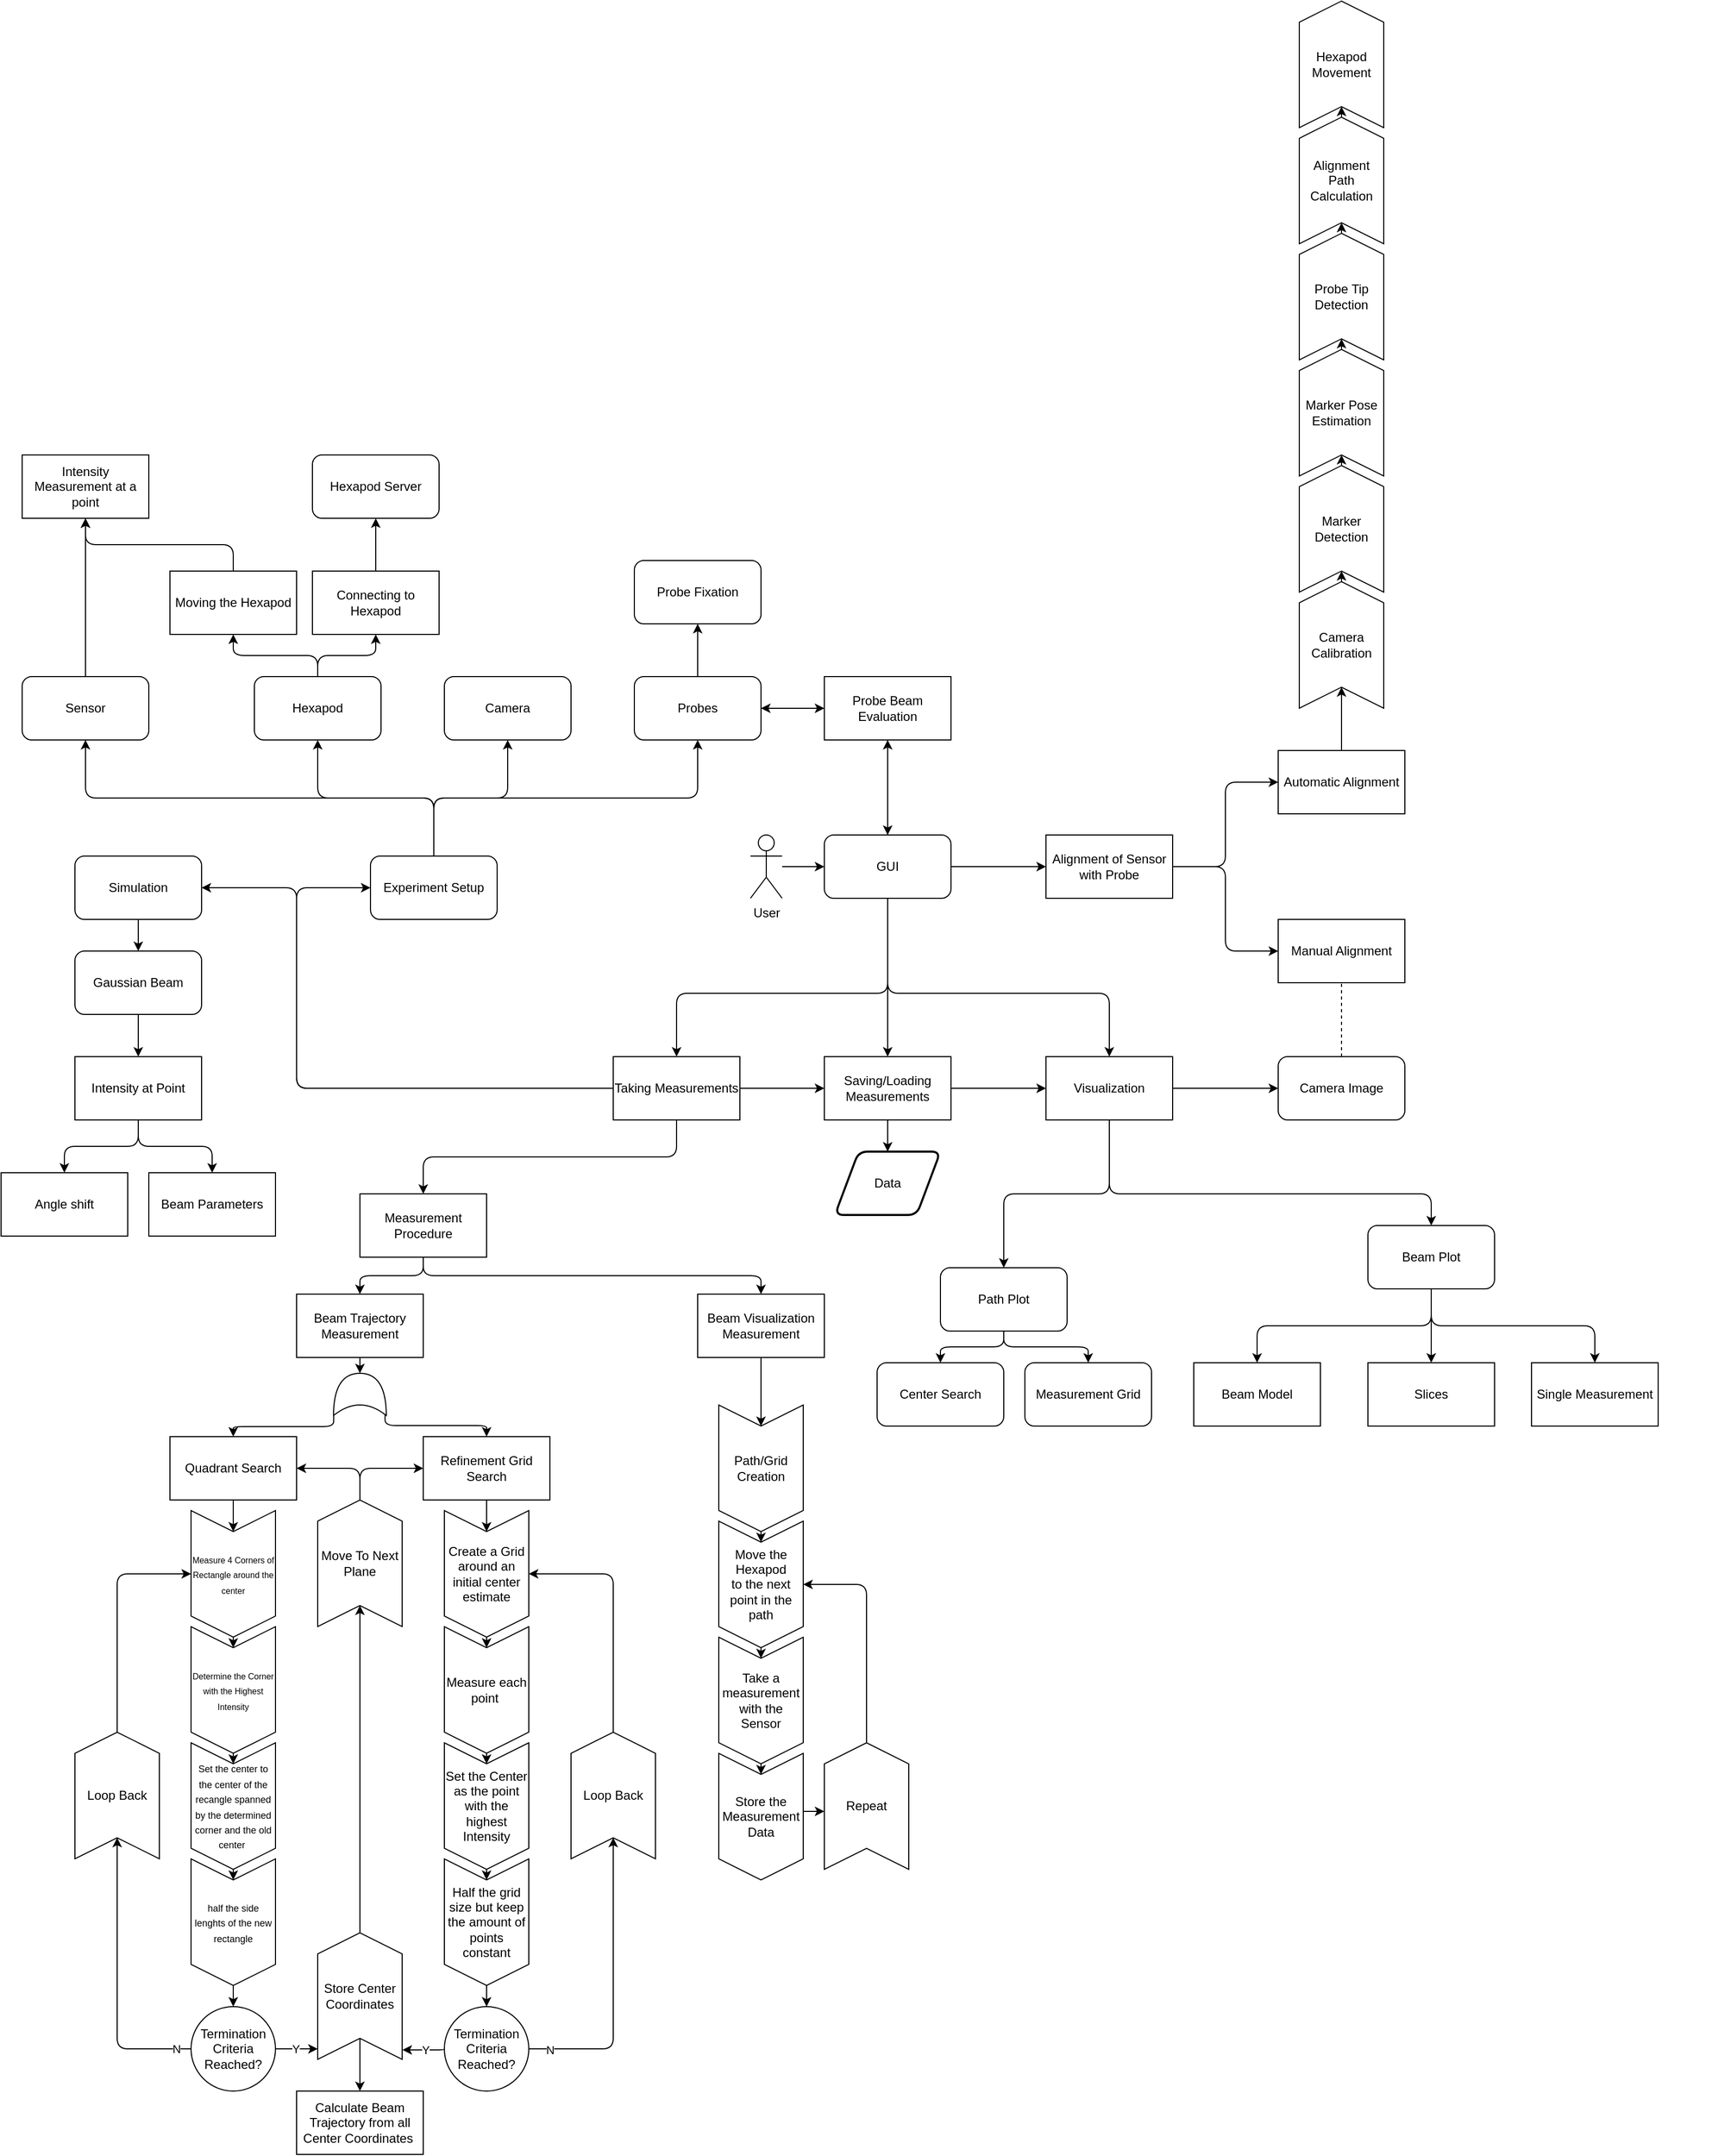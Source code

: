 <mxfile>
    <diagram id="TS_DynfxJLJuODf9JqUP" name="Page-1">
        <mxGraphModel dx="1207" dy="1370" grid="1" gridSize="10" guides="1" tooltips="1" connect="1" arrows="1" fold="1" page="1" pageScale="1" pageWidth="850" pageHeight="1100" math="0" shadow="0">
            <root>
                <mxCell id="0"/>
                <mxCell id="1" parent="0"/>
                <mxCell id="14" style="edgeStyle=elbowEdgeStyle;html=1;exitX=0.5;exitY=1;exitDx=0;exitDy=0;entryX=0.5;entryY=0;entryDx=0;entryDy=0;elbow=vertical;" edge="1" parent="1" source="28" target="29">
                    <mxGeometry relative="1" as="geometry">
                        <mxPoint y="-80" as="sourcePoint"/>
                        <mxPoint x="-100" y="50" as="targetPoint"/>
                        <Array as="points">
                            <mxPoint x="-220" y="-10"/>
                        </Array>
                    </mxGeometry>
                </mxCell>
                <mxCell id="16" style="edgeStyle=elbowEdgeStyle;html=1;entryX=0.5;entryY=0;entryDx=0;entryDy=0;elbow=vertical;" edge="1" parent="1" target="30">
                    <mxGeometry relative="1" as="geometry">
                        <mxPoint y="-90" as="sourcePoint"/>
                        <mxPoint x="210" y="50" as="targetPoint"/>
                        <Array as="points">
                            <mxPoint x="100" y="-10"/>
                        </Array>
                    </mxGeometry>
                </mxCell>
                <mxCell id="17" value="Data" style="shape=parallelogram;html=1;strokeWidth=2;perimeter=parallelogramPerimeter;whiteSpace=wrap;rounded=1;arcSize=17;size=0.225;" vertex="1" parent="1">
                    <mxGeometry x="-50" y="140" width="100" height="60" as="geometry"/>
                </mxCell>
                <mxCell id="21" value="Measurement Grid" style="rounded=1;whiteSpace=wrap;html=1;" vertex="1" parent="1">
                    <mxGeometry x="130" y="340" width="120" height="60" as="geometry"/>
                </mxCell>
                <mxCell id="111" style="edgeStyle=elbowEdgeStyle;elbow=vertical;html=1;exitX=0.5;exitY=0;exitDx=0;exitDy=0;" edge="1" parent="1" source="23" target="110">
                    <mxGeometry relative="1" as="geometry"/>
                </mxCell>
                <mxCell id="23" value="Connecting to Hexapod" style="rounded=0;whiteSpace=wrap;html=1;" vertex="1" parent="1">
                    <mxGeometry x="-545" y="-410" width="120" height="60" as="geometry"/>
                </mxCell>
                <mxCell id="132" style="edgeStyle=elbowEdgeStyle;elbow=vertical;html=1;" edge="1" parent="1" source="24" target="97">
                    <mxGeometry relative="1" as="geometry"/>
                </mxCell>
                <mxCell id="133" style="edgeStyle=elbowEdgeStyle;elbow=vertical;html=1;" edge="1" parent="1" source="24" target="28">
                    <mxGeometry relative="1" as="geometry"/>
                </mxCell>
                <mxCell id="24" value="Probe Beam Evaluation" style="rounded=0;whiteSpace=wrap;html=1;" vertex="1" parent="1">
                    <mxGeometry x="-60" y="-310" width="120" height="60" as="geometry"/>
                </mxCell>
                <mxCell id="134" style="edgeStyle=elbowEdgeStyle;elbow=vertical;html=1;" edge="1" parent="1" source="28" target="24">
                    <mxGeometry relative="1" as="geometry"/>
                </mxCell>
                <mxCell id="139" style="edgeStyle=elbowEdgeStyle;elbow=vertical;html=1;entryX=0;entryY=0.5;entryDx=0;entryDy=0;" edge="1" parent="1" source="28" target="123">
                    <mxGeometry relative="1" as="geometry"/>
                </mxCell>
                <mxCell id="180" style="edgeStyle=elbowEdgeStyle;elbow=vertical;html=1;entryX=0.5;entryY=0;entryDx=0;entryDy=0;" edge="1" parent="1" source="28" target="53">
                    <mxGeometry relative="1" as="geometry"/>
                </mxCell>
                <mxCell id="28" value="GUI" style="rounded=1;whiteSpace=wrap;html=1;" vertex="1" parent="1">
                    <mxGeometry x="-60" y="-160" width="120" height="60" as="geometry"/>
                </mxCell>
                <mxCell id="60" style="edgeStyle=elbowEdgeStyle;elbow=vertical;html=1;entryX=0;entryY=0.5;entryDx=0;entryDy=0;" edge="1" parent="1" source="29" target="53">
                    <mxGeometry relative="1" as="geometry"/>
                </mxCell>
                <mxCell id="99" style="edgeStyle=elbowEdgeStyle;elbow=vertical;html=1;entryX=0;entryY=0.5;entryDx=0;entryDy=0;" edge="1" parent="1" source="29" target="48">
                    <mxGeometry relative="1" as="geometry">
                        <Array as="points">
                            <mxPoint x="-560" y="-10"/>
                        </Array>
                    </mxGeometry>
                </mxCell>
                <mxCell id="121" style="edgeStyle=elbowEdgeStyle;html=1;entryX=1;entryY=0.5;entryDx=0;entryDy=0;" edge="1" parent="1" source="29" target="50">
                    <mxGeometry relative="1" as="geometry">
                        <Array as="points">
                            <mxPoint x="-560" y="-10"/>
                        </Array>
                    </mxGeometry>
                </mxCell>
                <mxCell id="181" style="edgeStyle=elbowEdgeStyle;elbow=vertical;html=1;entryX=0.5;entryY=0;entryDx=0;entryDy=0;" edge="1" parent="1" source="29" target="122">
                    <mxGeometry relative="1" as="geometry"/>
                </mxCell>
                <mxCell id="29" value="Taking Measurements" style="rounded=0;whiteSpace=wrap;html=1;" vertex="1" parent="1">
                    <mxGeometry x="-260" y="50" width="120" height="60" as="geometry"/>
                </mxCell>
                <mxCell id="38" style="edgeStyle=none;html=1;" edge="1" parent="1" source="30">
                    <mxGeometry relative="1" as="geometry">
                        <mxPoint x="260" y="84.545" as="targetPoint"/>
                    </mxGeometry>
                </mxCell>
                <mxCell id="42" style="edgeStyle=elbowEdgeStyle;html=1;entryX=0.5;entryY=0;entryDx=0;entryDy=0;exitX=0.5;exitY=1;exitDx=0;exitDy=0;elbow=vertical;" edge="1" parent="1" source="30" target="35">
                    <mxGeometry relative="1" as="geometry">
                        <Array as="points">
                            <mxPoint x="360" y="180"/>
                        </Array>
                    </mxGeometry>
                </mxCell>
                <mxCell id="43" style="edgeStyle=elbowEdgeStyle;elbow=vertical;html=1;entryX=0.5;entryY=0;entryDx=0;entryDy=0;" edge="1" parent="1" source="30" target="34">
                    <mxGeometry relative="1" as="geometry"/>
                </mxCell>
                <mxCell id="116" style="edgeStyle=elbowEdgeStyle;elbow=vertical;html=1;entryX=0;entryY=0.5;entryDx=0;entryDy=0;" edge="1" parent="1" source="30" target="20">
                    <mxGeometry relative="1" as="geometry"/>
                </mxCell>
                <mxCell id="30" value="Visualization" style="rounded=0;whiteSpace=wrap;html=1;" vertex="1" parent="1">
                    <mxGeometry x="150" y="50" width="120" height="60" as="geometry"/>
                </mxCell>
                <mxCell id="66" style="edgeStyle=elbowEdgeStyle;elbow=vertical;html=1;entryX=0.5;entryY=0;entryDx=0;entryDy=0;" edge="1" parent="1" source="34" target="21">
                    <mxGeometry relative="1" as="geometry"/>
                </mxCell>
                <mxCell id="68" style="edgeStyle=elbowEdgeStyle;elbow=vertical;html=1;entryX=0.5;entryY=0;entryDx=0;entryDy=0;" edge="1" parent="1" source="34" target="67">
                    <mxGeometry relative="1" as="geometry"/>
                </mxCell>
                <mxCell id="34" value="Path Plot" style="rounded=1;whiteSpace=wrap;html=1;" vertex="1" parent="1">
                    <mxGeometry x="50" y="250" width="120" height="60" as="geometry"/>
                </mxCell>
                <mxCell id="245" style="edgeStyle=elbowEdgeStyle;elbow=vertical;html=1;" edge="1" parent="1" source="46" target="28">
                    <mxGeometry relative="1" as="geometry"/>
                </mxCell>
                <mxCell id="46" value="User&lt;div&gt;&lt;br&gt;&lt;/div&gt;" style="shape=umlActor;verticalLabelPosition=bottom;verticalAlign=top;html=1;outlineConnect=0;" vertex="1" parent="1">
                    <mxGeometry x="-130" y="-160" width="30" height="60" as="geometry"/>
                </mxCell>
                <mxCell id="100" style="edgeStyle=elbowEdgeStyle;elbow=vertical;html=1;exitX=0.5;exitY=0;exitDx=0;exitDy=0;entryX=0.5;entryY=1;entryDx=0;entryDy=0;" edge="1" parent="1" source="48" target="98">
                    <mxGeometry relative="1" as="geometry"/>
                </mxCell>
                <mxCell id="101" style="edgeStyle=elbowEdgeStyle;elbow=vertical;html=1;exitX=0.5;exitY=0;exitDx=0;exitDy=0;entryX=0.5;entryY=1;entryDx=0;entryDy=0;" edge="1" parent="1" source="48" target="95">
                    <mxGeometry relative="1" as="geometry"/>
                </mxCell>
                <mxCell id="102" style="edgeStyle=elbowEdgeStyle;elbow=vertical;html=1;entryX=0.5;entryY=1;entryDx=0;entryDy=0;" edge="1" parent="1" source="48" target="96">
                    <mxGeometry relative="1" as="geometry"/>
                </mxCell>
                <mxCell id="129" style="edgeStyle=elbowEdgeStyle;elbow=vertical;html=1;entryX=0.5;entryY=1;entryDx=0;entryDy=0;" edge="1" parent="1" source="48" target="97">
                    <mxGeometry relative="1" as="geometry"/>
                </mxCell>
                <mxCell id="48" value="Experiment Setup" style="rounded=1;whiteSpace=wrap;html=1;" vertex="1" parent="1">
                    <mxGeometry x="-490" y="-140" width="120" height="60" as="geometry"/>
                </mxCell>
                <mxCell id="54" style="edgeStyle=elbowEdgeStyle;elbow=vertical;html=1;exitX=0.5;exitY=1;exitDx=0;exitDy=0;entryX=0.5;entryY=0;entryDx=0;entryDy=0;" edge="1" parent="1" source="53" target="17">
                    <mxGeometry relative="1" as="geometry"/>
                </mxCell>
                <mxCell id="58" style="edgeStyle=elbowEdgeStyle;elbow=vertical;html=1;entryX=0;entryY=0.5;entryDx=0;entryDy=0;" edge="1" parent="1" source="53" target="30">
                    <mxGeometry relative="1" as="geometry"/>
                </mxCell>
                <mxCell id="53" value="Saving/Loading&lt;br&gt;Measurements" style="rounded=0;whiteSpace=wrap;html=1;" vertex="1" parent="1">
                    <mxGeometry x="-60" y="50" width="120" height="60" as="geometry"/>
                </mxCell>
                <mxCell id="65" value="" style="group;rounded=0;" vertex="1" connectable="0" parent="1">
                    <mxGeometry x="290" y="210" width="490" height="190" as="geometry"/>
                </mxCell>
                <mxCell id="31" value="Slices" style="rounded=0;whiteSpace=wrap;html=1;" vertex="1" parent="65">
                    <mxGeometry x="165" y="130" width="120" height="60" as="geometry"/>
                </mxCell>
                <mxCell id="32" value="Single Measurement" style="rounded=0;whiteSpace=wrap;html=1;" vertex="1" parent="65">
                    <mxGeometry x="320" y="130" width="120" height="60" as="geometry"/>
                </mxCell>
                <mxCell id="33" value="Beam Model" style="rounded=0;whiteSpace=wrap;html=1;" vertex="1" parent="65">
                    <mxGeometry y="130" width="120" height="60" as="geometry"/>
                </mxCell>
                <mxCell id="62" style="edgeStyle=elbowEdgeStyle;elbow=vertical;html=1;exitX=0.5;exitY=1;exitDx=0;exitDy=0;" edge="1" parent="65" source="35" target="32">
                    <mxGeometry relative="1" as="geometry"/>
                </mxCell>
                <mxCell id="63" style="edgeStyle=elbowEdgeStyle;elbow=vertical;html=1;exitX=0.5;exitY=1;exitDx=0;exitDy=0;entryX=0.5;entryY=0;entryDx=0;entryDy=0;" edge="1" parent="65" source="35" target="31">
                    <mxGeometry relative="1" as="geometry"/>
                </mxCell>
                <mxCell id="64" style="edgeStyle=elbowEdgeStyle;elbow=vertical;html=1;exitX=0.5;exitY=1;exitDx=0;exitDy=0;entryX=0.5;entryY=0;entryDx=0;entryDy=0;" edge="1" parent="65" source="35" target="33">
                    <mxGeometry relative="1" as="geometry"/>
                </mxCell>
                <mxCell id="35" value="Beam Plot" style="rounded=1;whiteSpace=wrap;html=1;" vertex="1" parent="65">
                    <mxGeometry x="165" width="120" height="60" as="geometry"/>
                </mxCell>
                <mxCell id="67" value="Center Search" style="rounded=1;whiteSpace=wrap;html=1;" vertex="1" parent="1">
                    <mxGeometry x="-10" y="340" width="120" height="60" as="geometry"/>
                </mxCell>
                <mxCell id="80" value="" style="group" vertex="1" connectable="0" parent="1">
                    <mxGeometry x="-840" y="-140" width="260" height="360" as="geometry"/>
                </mxCell>
                <mxCell id="76" style="edgeStyle=elbowEdgeStyle;elbow=vertical;html=1;exitX=0.5;exitY=1;exitDx=0;exitDy=0;entryX=0.5;entryY=0;entryDx=0;entryDy=0;" edge="1" parent="80" source="50" target="61">
                    <mxGeometry relative="1" as="geometry"/>
                </mxCell>
                <mxCell id="50" value="Simulation" style="rounded=1;whiteSpace=wrap;html=1;" vertex="1" parent="80">
                    <mxGeometry x="70" width="120" height="60" as="geometry"/>
                </mxCell>
                <mxCell id="77" style="edgeStyle=elbowEdgeStyle;elbow=vertical;html=1;exitX=0.5;exitY=1;exitDx=0;exitDy=0;entryX=0.5;entryY=0;entryDx=0;entryDy=0;" edge="1" parent="80" source="61" target="71">
                    <mxGeometry relative="1" as="geometry"/>
                </mxCell>
                <mxCell id="61" value="Gaussian Beam" style="rounded=1;whiteSpace=wrap;html=1;" vertex="1" parent="80">
                    <mxGeometry x="70" y="90" width="120" height="60" as="geometry"/>
                </mxCell>
                <mxCell id="70" value="Angle shift" style="rounded=0;whiteSpace=wrap;html=1;" vertex="1" parent="80">
                    <mxGeometry y="300" width="120" height="60" as="geometry"/>
                </mxCell>
                <mxCell id="78" style="edgeStyle=elbowEdgeStyle;elbow=vertical;html=1;exitX=0.5;exitY=1;exitDx=0;exitDy=0;" edge="1" parent="80" source="71" target="70">
                    <mxGeometry relative="1" as="geometry"/>
                </mxCell>
                <mxCell id="79" style="edgeStyle=elbowEdgeStyle;elbow=vertical;html=1;entryX=0.5;entryY=0;entryDx=0;entryDy=0;" edge="1" parent="80" source="71" target="75">
                    <mxGeometry relative="1" as="geometry"/>
                </mxCell>
                <mxCell id="71" value="Intensity at Point" style="rounded=0;whiteSpace=wrap;html=1;" vertex="1" parent="80">
                    <mxGeometry x="70" y="190" width="120" height="60" as="geometry"/>
                </mxCell>
                <mxCell id="75" value="Beam Parameters" style="rounded=0;whiteSpace=wrap;html=1;" vertex="1" parent="80">
                    <mxGeometry x="140" y="300" width="120" height="60" as="geometry"/>
                </mxCell>
                <mxCell id="112" style="edgeStyle=elbowEdgeStyle;elbow=vertical;html=1;exitX=0.5;exitY=0;exitDx=0;exitDy=0;entryX=0.5;entryY=1;entryDx=0;entryDy=0;" edge="1" parent="1" source="95" target="23">
                    <mxGeometry relative="1" as="geometry"/>
                </mxCell>
                <mxCell id="113" style="edgeStyle=elbowEdgeStyle;elbow=vertical;html=1;" edge="1" parent="1" source="95" target="109">
                    <mxGeometry relative="1" as="geometry"/>
                </mxCell>
                <mxCell id="95" value="Hexapod" style="rounded=1;whiteSpace=wrap;html=1;" vertex="1" parent="1">
                    <mxGeometry x="-600" y="-310" width="120" height="60" as="geometry"/>
                </mxCell>
                <mxCell id="131" style="edgeStyle=elbowEdgeStyle;elbow=vertical;html=1;" edge="1" parent="1" source="97" target="24">
                    <mxGeometry relative="1" as="geometry"/>
                </mxCell>
                <mxCell id="150" style="edgeStyle=elbowEdgeStyle;elbow=vertical;html=1;entryX=0.5;entryY=1;entryDx=0;entryDy=0;" edge="1" parent="1" source="97" target="149">
                    <mxGeometry relative="1" as="geometry"/>
                </mxCell>
                <mxCell id="97" value="Probes" style="rounded=1;whiteSpace=wrap;html=1;" vertex="1" parent="1">
                    <mxGeometry x="-240" y="-310" width="120" height="60" as="geometry"/>
                </mxCell>
                <mxCell id="118" style="edgeStyle=elbowEdgeStyle;elbow=vertical;html=1;entryX=0.5;entryY=1;entryDx=0;entryDy=0;" edge="1" parent="1" source="98" target="117">
                    <mxGeometry relative="1" as="geometry"/>
                </mxCell>
                <mxCell id="98" value="Sensor" style="rounded=1;whiteSpace=wrap;html=1;" vertex="1" parent="1">
                    <mxGeometry x="-820" y="-310" width="120" height="60" as="geometry"/>
                </mxCell>
                <mxCell id="138" style="edgeStyle=elbowEdgeStyle;elbow=vertical;html=1;entryX=0.5;entryY=1;entryDx=0;entryDy=0;" edge="1" parent="1" source="109" target="117">
                    <mxGeometry relative="1" as="geometry"/>
                </mxCell>
                <mxCell id="109" value="Moving the Hexapod" style="rounded=0;whiteSpace=wrap;html=1;" vertex="1" parent="1">
                    <mxGeometry x="-680" y="-410" width="120" height="60" as="geometry"/>
                </mxCell>
                <mxCell id="110" value="Hexapod Server" style="rounded=1;whiteSpace=wrap;html=1;" vertex="1" parent="1">
                    <mxGeometry x="-545" y="-520" width="120" height="60" as="geometry"/>
                </mxCell>
                <mxCell id="20" value="Camera Image" style="rounded=1;whiteSpace=wrap;html=1;" vertex="1" parent="1">
                    <mxGeometry x="370" y="50" width="120" height="60" as="geometry"/>
                </mxCell>
                <mxCell id="117" value="Intensity Measurement at a point" style="rounded=0;whiteSpace=wrap;html=1;" vertex="1" parent="1">
                    <mxGeometry x="-820" y="-520" width="120" height="60" as="geometry"/>
                </mxCell>
                <mxCell id="182" style="edgeStyle=elbowEdgeStyle;elbow=vertical;html=1;entryX=0.5;entryY=0;entryDx=0;entryDy=0;" edge="1" parent="1" source="122" target="125">
                    <mxGeometry relative="1" as="geometry"/>
                </mxCell>
                <mxCell id="183" style="edgeStyle=elbowEdgeStyle;elbow=vertical;html=1;entryX=0.5;entryY=0;entryDx=0;entryDy=0;" edge="1" parent="1" source="122" target="126">
                    <mxGeometry relative="1" as="geometry"/>
                </mxCell>
                <mxCell id="122" value="Measurement Procedure" style="rounded=0;whiteSpace=wrap;html=1;" vertex="1" parent="1">
                    <mxGeometry x="-500" y="180" width="120" height="60" as="geometry"/>
                </mxCell>
                <mxCell id="143" style="edgeStyle=elbowEdgeStyle;html=1;exitX=1;exitY=0.5;exitDx=0;exitDy=0;" edge="1" parent="1" source="123" target="140">
                    <mxGeometry relative="1" as="geometry"/>
                </mxCell>
                <mxCell id="123" value="Alignment of Sensor with Probe" style="rounded=0;whiteSpace=wrap;html=1;" vertex="1" parent="1">
                    <mxGeometry x="150" y="-160" width="120" height="60" as="geometry"/>
                </mxCell>
                <mxCell id="249" style="edgeStyle=elbowEdgeStyle;elbow=vertical;html=1;" edge="1" parent="1" source="125" target="248">
                    <mxGeometry relative="1" as="geometry"/>
                </mxCell>
                <mxCell id="125" value="Beam Trajectory Measurement" style="rounded=0;whiteSpace=wrap;html=1;" vertex="1" parent="1">
                    <mxGeometry x="-560" y="275" width="120" height="60" as="geometry"/>
                </mxCell>
                <mxCell id="185" style="edgeStyle=elbowEdgeStyle;elbow=vertical;html=1;entryX=0;entryY=0.5;entryDx=0;entryDy=0;" edge="1" parent="1" source="126" target="184">
                    <mxGeometry relative="1" as="geometry"/>
                </mxCell>
                <mxCell id="126" value="Beam Visualization Measurement" style="rounded=0;whiteSpace=wrap;html=1;" vertex="1" parent="1">
                    <mxGeometry x="-180" y="275" width="120" height="60" as="geometry"/>
                </mxCell>
                <mxCell id="157" style="edgeStyle=elbowEdgeStyle;elbow=vertical;html=1;" edge="1" parent="1" source="127" target="124">
                    <mxGeometry relative="1" as="geometry"/>
                </mxCell>
                <mxCell id="127" value="Quadrant Search" style="rounded=0;whiteSpace=wrap;html=1;" vertex="1" parent="1">
                    <mxGeometry x="-680" y="410" width="120" height="60" as="geometry"/>
                </mxCell>
                <mxCell id="128" value="Refinement Grid Search" style="rounded=0;whiteSpace=wrap;html=1;" vertex="1" parent="1">
                    <mxGeometry x="-440" y="410" width="120" height="60" as="geometry"/>
                </mxCell>
                <mxCell id="96" value="Camera" style="rounded=1;whiteSpace=wrap;html=1;" vertex="1" parent="1">
                    <mxGeometry x="-420" y="-310" width="120" height="60" as="geometry"/>
                </mxCell>
                <mxCell id="140" value="Manual Alignment" style="rounded=0;whiteSpace=wrap;html=1;" vertex="1" parent="1">
                    <mxGeometry x="370" y="-80" width="120" height="60" as="geometry"/>
                </mxCell>
                <mxCell id="165" style="edgeStyle=elbowEdgeStyle;elbow=vertical;html=1;entryX=0;entryY=0.5;entryDx=0;entryDy=0;" edge="1" parent="1" source="141" target="171">
                    <mxGeometry relative="1" as="geometry">
                        <mxPoint x="470" y="-340" as="targetPoint"/>
                    </mxGeometry>
                </mxCell>
                <mxCell id="141" value="Automatic Alignment" style="rounded=0;whiteSpace=wrap;html=1;" vertex="1" parent="1">
                    <mxGeometry x="370" y="-240" width="120" height="60" as="geometry"/>
                </mxCell>
                <mxCell id="142" style="edgeStyle=elbowEdgeStyle;html=1;entryX=0;entryY=0.5;entryDx=0;entryDy=0;exitX=1;exitY=0.5;exitDx=0;exitDy=0;" edge="1" parent="1" source="123" target="141">
                    <mxGeometry relative="1" as="geometry"/>
                </mxCell>
                <mxCell id="146" value="" style="endArrow=none;dashed=1;html=1;elbow=vertical;entryX=0.5;entryY=1;entryDx=0;entryDy=0;exitX=0.5;exitY=0;exitDx=0;exitDy=0;" edge="1" parent="1" source="20" target="140">
                    <mxGeometry width="50" height="50" relative="1" as="geometry">
                        <mxPoint x="400" y="50" as="sourcePoint"/>
                        <mxPoint x="450" as="targetPoint"/>
                    </mxGeometry>
                </mxCell>
                <mxCell id="149" value="Probe Fixation" style="rounded=1;whiteSpace=wrap;html=1;" vertex="1" parent="1">
                    <mxGeometry x="-240" y="-420" width="120" height="60" as="geometry"/>
                </mxCell>
                <mxCell id="205" style="edgeStyle=elbowEdgeStyle;elbow=vertical;html=1;" edge="1" parent="1" source="158" target="203">
                    <mxGeometry relative="1" as="geometry"/>
                </mxCell>
                <mxCell id="173" value="" style="edgeStyle=elbowEdgeStyle;elbow=vertical;html=1;" edge="1" parent="1" source="171" target="172">
                    <mxGeometry relative="1" as="geometry"/>
                </mxCell>
                <mxCell id="171" value="Camera Calibration" style="shape=step;perimeter=stepPerimeter;whiteSpace=wrap;html=1;fixedSize=1;direction=north;" vertex="1" parent="1">
                    <mxGeometry x="390" y="-400" width="80" height="120" as="geometry"/>
                </mxCell>
                <mxCell id="175" value="" style="edgeStyle=elbowEdgeStyle;elbow=vertical;html=1;" edge="1" parent="1" source="172" target="174">
                    <mxGeometry relative="1" as="geometry"/>
                </mxCell>
                <mxCell id="172" value="Marker Detection" style="shape=step;perimeter=stepPerimeter;whiteSpace=wrap;html=1;fixedSize=1;direction=north;" vertex="1" parent="1">
                    <mxGeometry x="390" y="-510" width="80" height="120" as="geometry"/>
                </mxCell>
                <mxCell id="177" value="" style="edgeStyle=elbowEdgeStyle;elbow=vertical;html=1;" edge="1" parent="1" source="174" target="176">
                    <mxGeometry relative="1" as="geometry"/>
                </mxCell>
                <mxCell id="174" value="Marker Pose Estimation" style="shape=step;perimeter=stepPerimeter;whiteSpace=wrap;html=1;fixedSize=1;direction=north;" vertex="1" parent="1">
                    <mxGeometry x="390" y="-620" width="80" height="120" as="geometry"/>
                </mxCell>
                <mxCell id="179" value="" style="edgeStyle=elbowEdgeStyle;elbow=vertical;html=1;" edge="1" parent="1" source="176" target="178">
                    <mxGeometry relative="1" as="geometry"/>
                </mxCell>
                <mxCell id="176" value="Probe Tip Detection" style="shape=step;perimeter=stepPerimeter;whiteSpace=wrap;html=1;fixedSize=1;direction=north;" vertex="1" parent="1">
                    <mxGeometry x="390" y="-730" width="80" height="120" as="geometry"/>
                </mxCell>
                <mxCell id="247" value="" style="edgeStyle=elbowEdgeStyle;elbow=vertical;html=1;" edge="1" parent="1" source="178" target="246">
                    <mxGeometry relative="1" as="geometry"/>
                </mxCell>
                <mxCell id="178" value="Alignment Path Calculation" style="shape=step;perimeter=stepPerimeter;whiteSpace=wrap;html=1;fixedSize=1;direction=north;" vertex="1" parent="1">
                    <mxGeometry x="390" y="-840" width="80" height="120" as="geometry"/>
                </mxCell>
                <mxCell id="188" value="" style="edgeStyle=elbowEdgeStyle;elbow=vertical;html=1;" edge="1" parent="1" source="184" target="187">
                    <mxGeometry relative="1" as="geometry"/>
                </mxCell>
                <mxCell id="184" value="Path/Grid Creation" style="shape=step;perimeter=stepPerimeter;whiteSpace=wrap;html=1;fixedSize=1;direction=south;" vertex="1" parent="1">
                    <mxGeometry x="-160" y="380" width="80" height="120" as="geometry"/>
                </mxCell>
                <mxCell id="191" value="" style="edgeStyle=elbowEdgeStyle;elbow=vertical;html=1;" edge="1" parent="1" source="187" target="190">
                    <mxGeometry relative="1" as="geometry"/>
                </mxCell>
                <mxCell id="187" value="Move the Hexapod&lt;br&gt;to the next point in the path" style="shape=step;perimeter=stepPerimeter;whiteSpace=wrap;html=1;fixedSize=1;direction=south;" vertex="1" parent="1">
                    <mxGeometry x="-160" y="490" width="80" height="120" as="geometry"/>
                </mxCell>
                <mxCell id="222" value="" style="edgeStyle=elbowEdgeStyle;elbow=vertical;html=1;" edge="1" parent="1" source="190" target="221">
                    <mxGeometry relative="1" as="geometry"/>
                </mxCell>
                <mxCell id="190" value="Take a measurement with the Sensor" style="shape=step;perimeter=stepPerimeter;whiteSpace=wrap;html=1;fixedSize=1;direction=south;" vertex="1" parent="1">
                    <mxGeometry x="-160" y="600" width="80" height="120" as="geometry"/>
                </mxCell>
                <mxCell id="192" value="Calculate Beam Trajectory from all Center Coordinates&amp;nbsp;" style="rounded=0;whiteSpace=wrap;html=1;" vertex="1" parent="1">
                    <mxGeometry x="-560" y="1030" width="120" height="60" as="geometry"/>
                </mxCell>
                <mxCell id="195" style="edgeStyle=elbowEdgeStyle;elbow=vertical;html=1;exitX=0;exitY=0.5;exitDx=0;exitDy=0;" edge="1" parent="1" source="199" target="192">
                    <mxGeometry relative="1" as="geometry">
                        <mxPoint x="-500" y="1010" as="sourcePoint"/>
                    </mxGeometry>
                </mxCell>
                <mxCell id="201" value="" style="edgeStyle=elbowEdgeStyle;elbow=vertical;html=1;" edge="1" parent="1" source="199" target="200">
                    <mxGeometry relative="1" as="geometry"/>
                </mxCell>
                <mxCell id="199" value="Store Center Coordinates" style="shape=step;perimeter=stepPerimeter;whiteSpace=wrap;html=1;fixedSize=1;direction=north;" vertex="1" parent="1">
                    <mxGeometry x="-540" y="880" width="80" height="120" as="geometry"/>
                </mxCell>
                <mxCell id="215" style="edgeStyle=orthogonalEdgeStyle;elbow=vertical;html=1;entryX=1;entryY=0.5;entryDx=0;entryDy=0;exitX=1;exitY=0.5;exitDx=0;exitDy=0;" edge="1" parent="1" source="200" target="127">
                    <mxGeometry relative="1" as="geometry"/>
                </mxCell>
                <mxCell id="216" style="edgeStyle=orthogonalEdgeStyle;elbow=vertical;html=1;entryX=0;entryY=0.5;entryDx=0;entryDy=0;exitX=1;exitY=0.5;exitDx=0;exitDy=0;" edge="1" parent="1" source="200" target="128">
                    <mxGeometry relative="1" as="geometry"/>
                </mxCell>
                <mxCell id="200" value="Move To Next Plane" style="shape=step;perimeter=stepPerimeter;whiteSpace=wrap;html=1;fixedSize=1;direction=north;" vertex="1" parent="1">
                    <mxGeometry x="-540" y="470" width="80" height="120" as="geometry"/>
                </mxCell>
                <mxCell id="204" style="edgeStyle=elbowEdgeStyle;elbow=vertical;html=1;exitX=1;exitY=0.5;exitDx=0;exitDy=0;" edge="1" parent="1" source="203" target="199">
                    <mxGeometry relative="1" as="geometry"/>
                </mxCell>
                <mxCell id="213" value="Y" style="edgeLabel;html=1;align=center;verticalAlign=middle;resizable=0;points=[];" vertex="1" connectable="0" parent="204">
                    <mxGeometry x="-0.064" relative="1" as="geometry">
                        <mxPoint as="offset"/>
                    </mxGeometry>
                </mxCell>
                <mxCell id="212" style="edgeStyle=orthogonalEdgeStyle;html=1;exitX=0;exitY=0.5;exitDx=0;exitDy=0;entryX=0;entryY=0.5;entryDx=0;entryDy=0;" edge="1" parent="1" source="203" target="211">
                    <mxGeometry relative="1" as="geometry"/>
                </mxCell>
                <mxCell id="214" value="N" style="edgeLabel;html=1;align=center;verticalAlign=middle;resizable=0;points=[];" vertex="1" connectable="0" parent="212">
                    <mxGeometry x="-0.696" y="-2" relative="1" as="geometry">
                        <mxPoint x="27" y="2" as="offset"/>
                    </mxGeometry>
                </mxCell>
                <mxCell id="203" value="Termination Criteria Reached?" style="ellipse;whiteSpace=wrap;html=1;aspect=fixed;" vertex="1" parent="1">
                    <mxGeometry x="-660" y="950" width="80" height="80" as="geometry"/>
                </mxCell>
                <mxCell id="238" style="edgeStyle=orthogonalEdgeStyle;elbow=vertical;html=1;entryX=0.5;entryY=1;entryDx=0;entryDy=0;exitX=1;exitY=0.5;exitDx=0;exitDy=0;" edge="1" parent="1" source="211" target="124">
                    <mxGeometry relative="1" as="geometry"/>
                </mxCell>
                <mxCell id="211" value="Loop Back" style="shape=step;perimeter=stepPerimeter;whiteSpace=wrap;html=1;fixedSize=1;direction=north;" vertex="1" parent="1">
                    <mxGeometry x="-770" y="690" width="80" height="120" as="geometry"/>
                </mxCell>
                <mxCell id="219" style="edgeStyle=orthogonalEdgeStyle;elbow=vertical;html=1;entryX=0.5;entryY=0;entryDx=0;entryDy=0;" edge="1" parent="1" source="217" target="187">
                    <mxGeometry relative="1" as="geometry">
                        <Array as="points">
                            <mxPoint x="-20" y="550"/>
                        </Array>
                    </mxGeometry>
                </mxCell>
                <mxCell id="217" value="Repeat" style="shape=step;perimeter=stepPerimeter;whiteSpace=wrap;html=1;fixedSize=1;direction=north;" vertex="1" parent="1">
                    <mxGeometry x="-60" y="700" width="80" height="120" as="geometry"/>
                </mxCell>
                <mxCell id="223" style="edgeStyle=elbowEdgeStyle;elbow=vertical;html=1;" edge="1" parent="1" source="221" target="217">
                    <mxGeometry relative="1" as="geometry"/>
                </mxCell>
                <mxCell id="221" value="Store the Measurement Data" style="shape=step;perimeter=stepPerimeter;whiteSpace=wrap;html=1;fixedSize=1;direction=south;" vertex="1" parent="1">
                    <mxGeometry x="-160" y="710" width="80" height="120" as="geometry"/>
                </mxCell>
                <mxCell id="229" style="edgeStyle=elbowEdgeStyle;elbow=vertical;html=1;" edge="1" parent="1" source="128" target="225">
                    <mxGeometry relative="1" as="geometry"/>
                </mxCell>
                <mxCell id="232" value="" style="group" vertex="1" connectable="0" parent="1">
                    <mxGeometry x="-420" y="480" width="80" height="450" as="geometry"/>
                </mxCell>
                <mxCell id="227" value="" style="edgeStyle=elbowEdgeStyle;elbow=vertical;html=1;" edge="1" parent="232" source="224" target="226">
                    <mxGeometry relative="1" as="geometry"/>
                </mxCell>
                <mxCell id="224" value="Measure each point&amp;nbsp;" style="shape=step;perimeter=stepPerimeter;whiteSpace=wrap;html=1;fixedSize=1;direction=south;" vertex="1" parent="232">
                    <mxGeometry y="110" width="80" height="120" as="geometry"/>
                </mxCell>
                <mxCell id="228" style="edgeStyle=elbowEdgeStyle;elbow=vertical;html=1;entryX=0;entryY=0.5;entryDx=0;entryDy=0;" edge="1" parent="232" source="225" target="224">
                    <mxGeometry relative="1" as="geometry"/>
                </mxCell>
                <mxCell id="225" value="Create a Grid&lt;br&gt;around an initial center estimate" style="shape=step;perimeter=stepPerimeter;whiteSpace=wrap;html=1;fixedSize=1;direction=south;" vertex="1" parent="232">
                    <mxGeometry width="80" height="120" as="geometry"/>
                </mxCell>
                <mxCell id="231" value="" style="edgeStyle=elbowEdgeStyle;elbow=vertical;html=1;" edge="1" parent="232" source="226" target="230">
                    <mxGeometry relative="1" as="geometry"/>
                </mxCell>
                <mxCell id="226" value="Set the Center as the point with the highest&lt;br&gt;Intensity" style="shape=step;perimeter=stepPerimeter;whiteSpace=wrap;html=1;fixedSize=1;direction=south;" vertex="1" parent="232">
                    <mxGeometry y="220" width="80" height="120" as="geometry"/>
                </mxCell>
                <mxCell id="230" value="Half the grid size but keep the amount of points constant" style="shape=step;perimeter=stepPerimeter;whiteSpace=wrap;html=1;fixedSize=1;direction=south;" vertex="1" parent="232">
                    <mxGeometry y="330" width="80" height="120" as="geometry"/>
                </mxCell>
                <mxCell id="233" value="" style="group" vertex="1" connectable="0" parent="1">
                    <mxGeometry x="-660" y="480" width="80" height="450" as="geometry"/>
                </mxCell>
                <mxCell id="152" value="" style="edgeStyle=elbowEdgeStyle;elbow=vertical;html=1;" edge="1" parent="233" source="124" target="151">
                    <mxGeometry relative="1" as="geometry"/>
                </mxCell>
                <mxCell id="124" value="&lt;font style=&quot;font-size: 8px;&quot;&gt;Measure 4 Corners of Rectangle around the center&lt;/font&gt;" style="shape=step;perimeter=stepPerimeter;whiteSpace=wrap;html=1;fixedSize=1;direction=south;" vertex="1" parent="233">
                    <mxGeometry width="80" height="120" as="geometry"/>
                </mxCell>
                <mxCell id="154" value="" style="edgeStyle=elbowEdgeStyle;elbow=vertical;html=1;" edge="1" parent="233" source="151" target="153">
                    <mxGeometry relative="1" as="geometry"/>
                </mxCell>
                <mxCell id="151" value="&lt;font style=&quot;font-size: 8px;&quot;&gt;Determine the Corner with the Highest Intensity&lt;/font&gt;" style="shape=step;perimeter=stepPerimeter;whiteSpace=wrap;html=1;fixedSize=1;direction=south;" vertex="1" parent="233">
                    <mxGeometry y="110" width="80" height="120" as="geometry"/>
                </mxCell>
                <mxCell id="159" value="" style="edgeStyle=elbowEdgeStyle;elbow=vertical;html=1;" edge="1" parent="233" source="153" target="158">
                    <mxGeometry relative="1" as="geometry"/>
                </mxCell>
                <mxCell id="153" value="&lt;font style=&quot;font-size: 9px;&quot;&gt;Set the center to the center of the recangle spanned by the determined corner and the old center&amp;nbsp;&lt;/font&gt;" style="shape=step;perimeter=stepPerimeter;whiteSpace=wrap;html=1;fixedSize=1;direction=south;" vertex="1" parent="233">
                    <mxGeometry y="220" width="80" height="120" as="geometry"/>
                </mxCell>
                <mxCell id="158" value="&lt;font style=&quot;font-size: 9px;&quot;&gt;half the side lenghts of the new rectangle&lt;/font&gt;" style="shape=step;perimeter=stepPerimeter;whiteSpace=wrap;html=1;fixedSize=1;direction=south;" vertex="1" parent="233">
                    <mxGeometry y="330" width="80" height="120" as="geometry"/>
                </mxCell>
                <mxCell id="241" style="edgeStyle=orthogonalEdgeStyle;elbow=vertical;html=1;entryX=0;entryY=0.5;entryDx=0;entryDy=0;" edge="1" parent="1" source="234" target="240">
                    <mxGeometry relative="1" as="geometry"/>
                </mxCell>
                <mxCell id="242" value="N" style="edgeLabel;html=1;align=center;verticalAlign=middle;resizable=0;points=[];" vertex="1" connectable="0" parent="241">
                    <mxGeometry x="0.362" y="-1" relative="1" as="geometry">
                        <mxPoint x="-61" y="111" as="offset"/>
                    </mxGeometry>
                </mxCell>
                <mxCell id="234" value="Termination Criteria Reached?" style="ellipse;whiteSpace=wrap;html=1;aspect=fixed;" vertex="1" parent="1">
                    <mxGeometry x="-420" y="950" width="80" height="80" as="geometry"/>
                </mxCell>
                <mxCell id="235" style="edgeStyle=elbowEdgeStyle;elbow=vertical;html=1;" edge="1" parent="1" source="230" target="234">
                    <mxGeometry relative="1" as="geometry"/>
                </mxCell>
                <mxCell id="236" style="edgeStyle=elbowEdgeStyle;elbow=vertical;html=1;exitX=0;exitY=0.5;exitDx=0;exitDy=0;entryX=0.07;entryY=1.004;entryDx=0;entryDy=0;entryPerimeter=0;" edge="1" parent="1" source="234" target="199">
                    <mxGeometry relative="1" as="geometry">
                        <mxPoint x="-570" y="1000" as="sourcePoint"/>
                        <mxPoint x="-530" y="1000" as="targetPoint"/>
                    </mxGeometry>
                </mxCell>
                <mxCell id="237" value="Y" style="edgeLabel;html=1;align=center;verticalAlign=middle;resizable=0;points=[];" vertex="1" connectable="0" parent="236">
                    <mxGeometry x="-0.064" relative="1" as="geometry">
                        <mxPoint as="offset"/>
                    </mxGeometry>
                </mxCell>
                <mxCell id="243" style="edgeStyle=orthogonalEdgeStyle;elbow=vertical;html=1;entryX=0.5;entryY=0;entryDx=0;entryDy=0;" edge="1" parent="1" source="240" target="225">
                    <mxGeometry relative="1" as="geometry">
                        <Array as="points">
                            <mxPoint x="-260" y="540"/>
                        </Array>
                    </mxGeometry>
                </mxCell>
                <mxCell id="240" value="Loop Back" style="shape=step;perimeter=stepPerimeter;whiteSpace=wrap;html=1;fixedSize=1;direction=north;" vertex="1" parent="1">
                    <mxGeometry x="-300" y="690" width="80" height="120" as="geometry"/>
                </mxCell>
                <mxCell id="246" value="Hexapod Movement" style="shape=step;perimeter=stepPerimeter;whiteSpace=wrap;html=1;fixedSize=1;direction=north;" vertex="1" parent="1">
                    <mxGeometry x="390" y="-950" width="80" height="120" as="geometry"/>
                </mxCell>
                <mxCell id="250" style="edgeStyle=elbowEdgeStyle;elbow=vertical;html=1;exitX=0.032;exitY=0.976;exitDx=0;exitDy=0;exitPerimeter=0;" edge="1" parent="1" source="248" target="128">
                    <mxGeometry relative="1" as="geometry"/>
                </mxCell>
                <mxCell id="251" style="edgeStyle=elbowEdgeStyle;elbow=vertical;html=1;exitX=-0.014;exitY=0.003;exitDx=0;exitDy=0;exitPerimeter=0;" edge="1" parent="1" source="248" target="127">
                    <mxGeometry relative="1" as="geometry"/>
                </mxCell>
                <mxCell id="248" value="" style="shape=xor;whiteSpace=wrap;html=1;direction=north;" vertex="1" parent="1">
                    <mxGeometry x="-525" y="350" width="50" height="40" as="geometry"/>
                </mxCell>
            </root>
        </mxGraphModel>
    </diagram>
</mxfile>